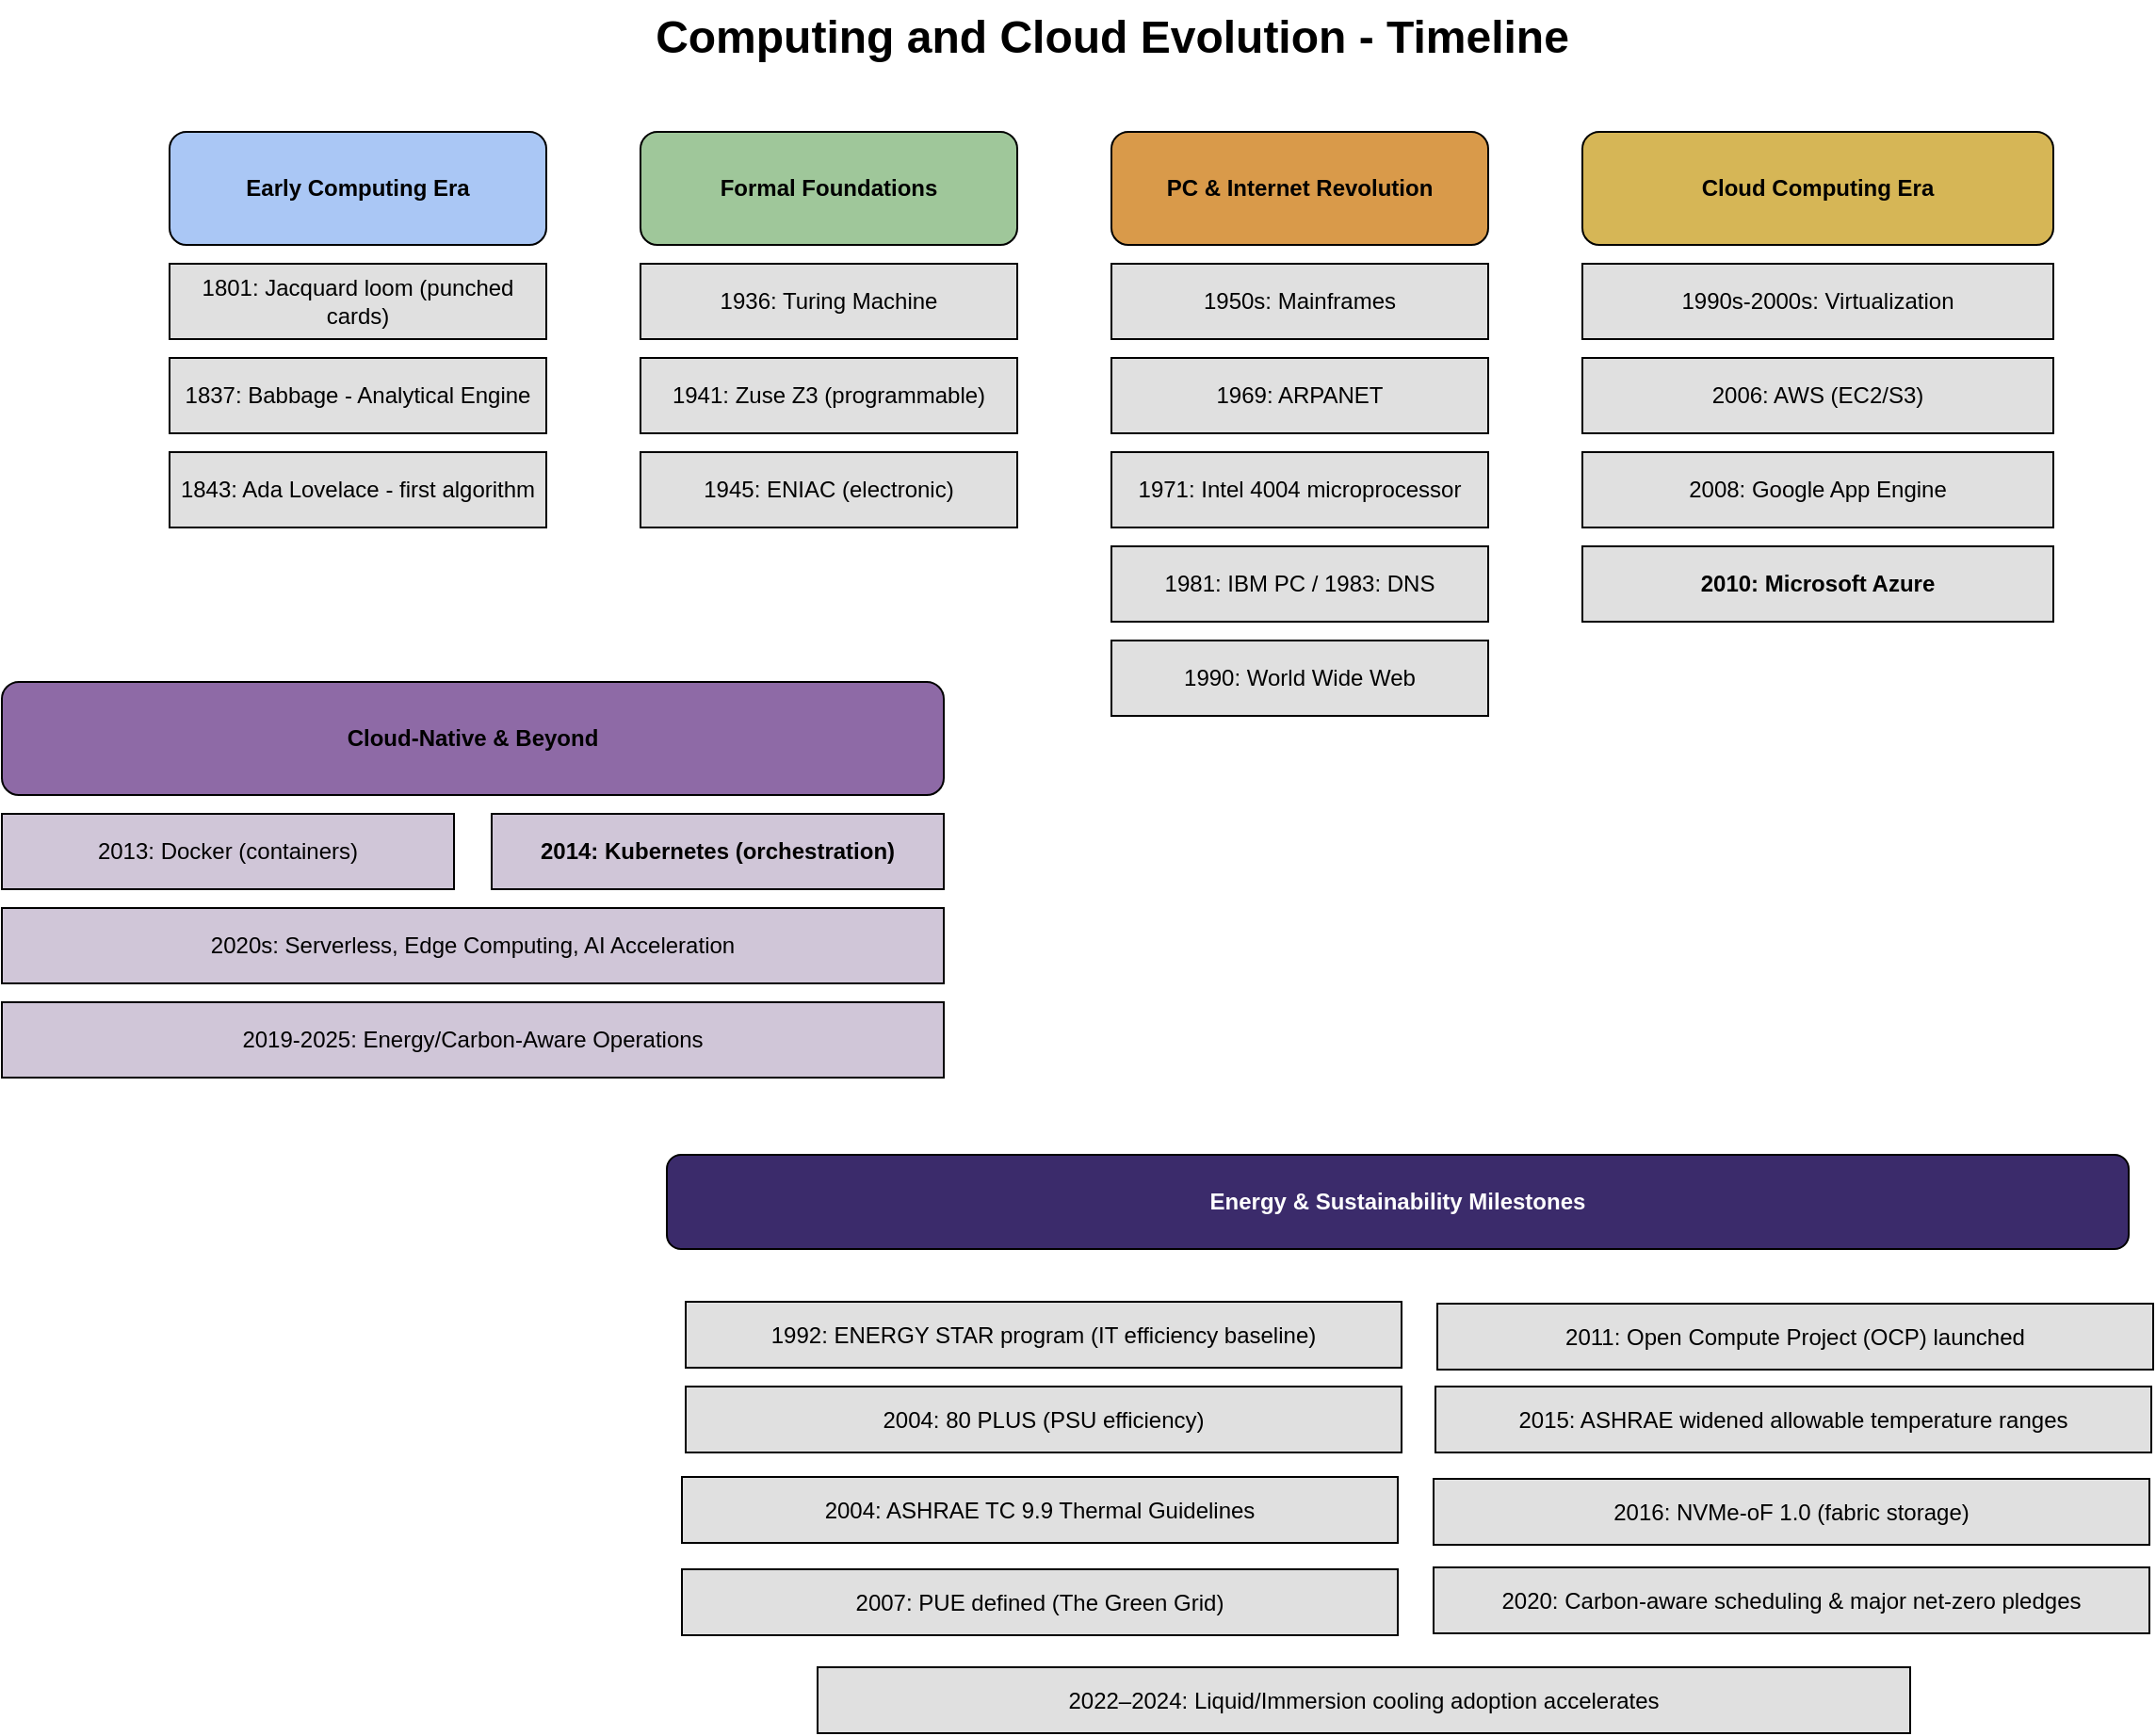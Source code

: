 <mxfile version="28.0.6" pages="4">
  <diagram id="p1" name="Computing Timeline">
    <mxGraphModel dx="1281" dy="756" grid="0" gridSize="10" guides="0" tooltips="1" connect="1" arrows="1" fold="1" page="1" pageScale="1" pageWidth="1200" pageHeight="1000" background="#ffffff" math="0" shadow="0">
      <root>
        <mxCell id="0" />
        <mxCell id="1" parent="0" />
        <mxCell id="t0" value="Computing and Cloud Evolution - Timeline" style="text;html=1;align=center;verticalAlign=middle;fontSize=24;fontStyle=1;strokeColor=none;fillColor=none;fontColor=#000000" parent="1" vertex="1">
          <mxGeometry x="300" y="20" width="600" height="40" as="geometry" />
        </mxCell>
        <mxCell id="ec1" value="Early Computing Era" style="rounded=1;whiteSpace=wrap;html=1;fillColor=#aac7f5;strokeColor=#000000;fontColor=#000000;fontStyle=1" parent="1" vertex="1">
          <mxGeometry x="100" y="90" width="200" height="60" as="geometry" />
        </mxCell>
        <mxCell id="e1" value="1801: Jacquard loom (punched cards)" style="rounded=0;whiteSpace=wrap;html=1;fillColor=#e0e0e0;strokeColor=#000000;fontColor=#000000" parent="1" vertex="1">
          <mxGeometry x="100" y="160" width="200" height="40" as="geometry" />
        </mxCell>
        <mxCell id="e2" value="1837: Babbage - Analytical Engine" style="rounded=0;whiteSpace=wrap;html=1;fillColor=#e0e0e0;strokeColor=#000000;fontColor=#000000" parent="1" vertex="1">
          <mxGeometry x="100" y="210" width="200" height="40" as="geometry" />
        </mxCell>
        <mxCell id="e3" value="1843: Ada Lovelace - first algorithm" style="rounded=0;whiteSpace=wrap;html=1;fillColor=#e0e0e0;strokeColor=#000000;fontColor=#000000" parent="1" vertex="1">
          <mxGeometry x="100" y="260" width="200" height="40" as="geometry" />
        </mxCell>
        <mxCell id="ff1" value="Formal Foundations" style="rounded=1;whiteSpace=wrap;html=1;fillColor=#9fc79a;strokeColor=#000000;fontColor=#000000;fontStyle=1" parent="1" vertex="1">
          <mxGeometry x="350" y="90" width="200" height="60" as="geometry" />
        </mxCell>
        <mxCell id="f1" value="1936: Turing Machine" style="rounded=0;whiteSpace=wrap;html=1;fillColor=#e0e0e0;strokeColor=#000000;fontColor=#000000" parent="1" vertex="1">
          <mxGeometry x="350" y="160" width="200" height="40" as="geometry" />
        </mxCell>
        <mxCell id="f2" value="1941: Zuse Z3 (programmable)" style="rounded=0;whiteSpace=wrap;html=1;fillColor=#e0e0e0;strokeColor=#000000;fontColor=#000000" parent="1" vertex="1">
          <mxGeometry x="350" y="210" width="200" height="40" as="geometry" />
        </mxCell>
        <mxCell id="f3" value="1945: ENIAC (electronic)" style="rounded=0;whiteSpace=wrap;html=1;fillColor=#e0e0e0;strokeColor=#000000;fontColor=#000000" parent="1" vertex="1">
          <mxGeometry x="350" y="260" width="200" height="40" as="geometry" />
        </mxCell>
        <mxCell id="mc1" value="PC &amp; Internet Revolution" style="rounded=1;whiteSpace=wrap;html=1;fillColor=#d99a4a;strokeColor=#000000;fontColor=#000000;fontStyle=1" parent="1" vertex="1">
          <mxGeometry x="600" y="90" width="200" height="60" as="geometry" />
        </mxCell>
        <mxCell id="m1" value="1950s: Mainframes" style="rounded=0;whiteSpace=wrap;html=1;fillColor=#e0e0e0;strokeColor=#000000;fontColor=#000000" parent="1" vertex="1">
          <mxGeometry x="600" y="160" width="200" height="40" as="geometry" />
        </mxCell>
        <mxCell id="m2" value="1969: ARPANET" style="rounded=0;whiteSpace=wrap;html=1;fillColor=#e0e0e0;strokeColor=#000000;fontColor=#000000" parent="1" vertex="1">
          <mxGeometry x="600" y="210" width="200" height="40" as="geometry" />
        </mxCell>
        <mxCell id="m3" value="1971: Intel 4004 microprocessor" style="rounded=0;whiteSpace=wrap;html=1;fillColor=#e0e0e0;strokeColor=#000000;fontColor=#000000" parent="1" vertex="1">
          <mxGeometry x="600" y="260" width="200" height="40" as="geometry" />
        </mxCell>
        <mxCell id="m4" value="1981: IBM PC / 1983: DNS" style="rounded=0;whiteSpace=wrap;html=1;fillColor=#e0e0e0;strokeColor=#000000;fontColor=#000000" parent="1" vertex="1">
          <mxGeometry x="600" y="310" width="200" height="40" as="geometry" />
        </mxCell>
        <mxCell id="m5" value="1990: World Wide Web" style="rounded=0;whiteSpace=wrap;html=1;fillColor=#e0e0e0;strokeColor=#000000;fontColor=#000000" parent="1" vertex="1">
          <mxGeometry x="600" y="360" width="200" height="40" as="geometry" />
        </mxCell>
        <mxCell id="rh1" value="Cloud Computing Era" style="rounded=1;whiteSpace=wrap;html=1;fillColor=#d6b656;strokeColor=#000000;fontColor=#000000;fontStyle=1" parent="1" vertex="1">
          <mxGeometry x="850" y="90" width="250" height="60" as="geometry" />
        </mxCell>
        <mxCell id="r1" value="1990s-2000s: Virtualization" style="rounded=0;whiteSpace=wrap;html=1;fillColor=#e0e0e0;strokeColor=#000000;fontColor=#000000" parent="1" vertex="1">
          <mxGeometry x="850" y="160" width="250" height="40" as="geometry" />
        </mxCell>
        <mxCell id="r2" value="2006: AWS (EC2/S3)" style="rounded=0;whiteSpace=wrap;html=1;fillColor=#e0e0e0;strokeColor=#000000;fontColor=#000000" parent="1" vertex="1">
          <mxGeometry x="850" y="210" width="250" height="40" as="geometry" />
        </mxCell>
        <mxCell id="r3" value="2008: Google App Engine" style="rounded=0;whiteSpace=wrap;html=1;fillColor=#e0e0e0;strokeColor=#000000;fontColor=#000000" parent="1" vertex="1">
          <mxGeometry x="850" y="260" width="250" height="40" as="geometry" />
        </mxCell>
        <mxCell id="r4" value="2010: Microsoft Azure" style="rounded=0;whiteSpace=wrap;html=1;fillColor=#e0e0e0;strokeColor=#000000;fontColor=#000000;fontStyle=1" parent="1" vertex="1">
          <mxGeometry x="850" y="310" width="250" height="40" as="geometry" />
        </mxCell>
        <mxCell id="mc2" value="Cloud-Native &amp; Beyond" style="rounded=1;whiteSpace=wrap;html=1;fillColor=#8e6aa6;strokeColor=#000000;fontColor=#000000;fontStyle=1" parent="1" vertex="1">
          <mxGeometry x="11" y="382" width="500" height="60" as="geometry" />
        </mxCell>
        <mxCell id="mc3" value="2013: Docker (containers)" style="rounded=0;whiteSpace=wrap;html=1;fillColor=#d0c6d8;strokeColor=#000000;fontColor=#000000" parent="1" vertex="1">
          <mxGeometry x="11" y="452" width="240" height="40" as="geometry" />
        </mxCell>
        <mxCell id="mc4" value="2014: Kubernetes (orchestration)" style="rounded=0;whiteSpace=wrap;html=1;fillColor=#d0c6d8;strokeColor=#000000;fontColor=#000000;fontStyle=1" parent="1" vertex="1">
          <mxGeometry x="271" y="452" width="240" height="40" as="geometry" />
        </mxCell>
        <mxCell id="mc5" value="2020s: Serverless, Edge Computing, AI Acceleration" style="rounded=0;whiteSpace=wrap;html=1;fillColor=#d0c6d8;strokeColor=#000000;fontColor=#000000" parent="1" vertex="1">
          <mxGeometry x="11" y="502" width="500" height="40" as="geometry" />
        </mxCell>
        <mxCell id="mc6" value="2019-2025: Energy/Carbon-Aware Operations" style="rounded=0;whiteSpace=wrap;html=1;fillColor=#d0c6d8;strokeColor=#000000;fontColor=#000000" parent="1" vertex="1">
          <mxGeometry x="11" y="552" width="500" height="40" as="geometry" />
        </mxCell>
        <mxCell id="en1" value="Energy &amp; Sustainability Milestones" style="rounded=1;whiteSpace=wrap;html=1;fillColor=#3b2b6b;strokeColor=#000000;fontColor=#ffffff;fontStyle=1" parent="1" vertex="1">
          <mxGeometry x="364" y="633" width="776" height="50" as="geometry" />
        </mxCell>
        <mxCell id="en2" value="1992: ENERGY STAR program (IT efficiency baseline)" style="rounded=0;whiteSpace=wrap;html=1;fillColor=#e0e0e0;strokeColor=#000000;fontColor=#000000" parent="1" vertex="1">
          <mxGeometry x="374" y="711" width="380" height="35" as="geometry" />
        </mxCell>
        <mxCell id="en3" value="2004: ASHRAE TC 9.9 Thermal Guidelines" style="rounded=0;whiteSpace=wrap;html=1;fillColor=#e0e0e0;strokeColor=#000000;fontColor=#000000" parent="1" vertex="1">
          <mxGeometry x="372" y="804" width="380" height="35" as="geometry" />
        </mxCell>
        <mxCell id="en4" value="2004: 80 PLUS (PSU efficiency)" style="rounded=0;whiteSpace=wrap;html=1;fillColor=#e0e0e0;strokeColor=#000000;fontColor=#000000" parent="1" vertex="1">
          <mxGeometry x="374" y="756" width="380" height="35" as="geometry" />
        </mxCell>
        <mxCell id="en5" value="2007: PUE defined (The Green Grid)" style="rounded=0;whiteSpace=wrap;html=1;fillColor=#e0e0e0;strokeColor=#000000;fontColor=#000000" parent="1" vertex="1">
          <mxGeometry x="372" y="853" width="380" height="35" as="geometry" />
        </mxCell>
        <mxCell id="en6" value="2011: Open Compute Project (OCP) launched" style="rounded=0;whiteSpace=wrap;html=1;fillColor=#e0e0e0;strokeColor=#000000;fontColor=#000000" parent="1" vertex="1">
          <mxGeometry x="773" y="712" width="380" height="35" as="geometry" />
        </mxCell>
        <mxCell id="en7" value="2015: ASHRAE widened allowable temperature ranges" style="rounded=0;whiteSpace=wrap;html=1;fillColor=#e0e0e0;strokeColor=#000000;fontColor=#000000" parent="1" vertex="1">
          <mxGeometry x="772" y="756" width="380" height="35" as="geometry" />
        </mxCell>
        <mxCell id="en8" value="2016: NVMe-oF 1.0 (fabric storage)" style="rounded=0;whiteSpace=wrap;html=1;fillColor=#e0e0e0;strokeColor=#000000;fontColor=#000000" parent="1" vertex="1">
          <mxGeometry x="771" y="805" width="380" height="35" as="geometry" />
        </mxCell>
        <mxCell id="en9" value="2020: Carbon-aware scheduling &amp; major net-zero pledges" style="rounded=0;whiteSpace=wrap;html=1;fillColor=#e0e0e0;strokeColor=#000000;fontColor=#000000" parent="1" vertex="1">
          <mxGeometry x="771" y="852" width="380" height="35" as="geometry" />
        </mxCell>
        <mxCell id="en10" value="2022–2024: Liquid/Immersion cooling adoption accelerates" style="rounded=0;whiteSpace=wrap;html=1;fillColor=#e0e0e0;strokeColor=#000000;fontColor=#000000" parent="1" vertex="1">
          <mxGeometry x="444" y="905" width="580" height="35" as="geometry" />
        </mxCell>
      </root>
    </mxGraphModel>
  </diagram>
  <diagram id="p2" name="Azure Architecture">
    <mxGraphModel background="#ffffff" grid="0" gridSize="10" guides="0" tooltips="1" connect="1" arrows="1" fold="1" page="1" pageScale="1" pageWidth="1200" pageHeight="800" math="0" shadow="0">
      <root>
        <mxCell id="0" />
        <mxCell id="1" parent="0" />
        <mxCell id="title2" value="Azure Service Delivery - Hardware to Software Layers" style="text;html=1;align=center;verticalAlign=middle;fontSize=22;fontStyle=1" vertex="1" parent="1">
          <mxGeometry x="300" y="20" width="600" height="40" as="geometry" />
        </mxCell>
        <!-- Simple stack layers -->
        <mxCell id="l1" value="1. Facilities and Power (Utility, UPS, Generators, Cooling)" style="rounded=1;whiteSpace=wrap;html=1;fillColor=#2b4f6b;strokeColor=#000000;fontColor=#000000;fontStyle=1" vertex="1" parent="1">
          <mxGeometry x="100" y="100" width="1000" height="60" as="geometry" />
        </mxCell>
        <mxCell id="l2" value="2. Hardware: Servers, Storage (NVMe/SAS), Network" style="rounded=1;whiteSpace=wrap;html=1;fillColor=#264a33;strokeColor=#000000;fontColor=#000000;fontStyle=1" vertex="1" parent="1">
          <mxGeometry x="100" y="170" width="1000" height="60" as="geometry" />
        </mxCell>
        <mxCell id="l3" value="3. Virtualization: Hyper-V, SR-IOV, vSwitch, RDMA, GPU/FPGA" style="rounded=1;whiteSpace=wrap;html=1;fillColor=#6b4f2b;strokeColor=#000000;fontColor=#000000;fontStyle=1" vertex="1" parent="1">
          <mxGeometry x="100" y="240" width="1000" height="60" as="geometry" />
        </mxCell>
        <mxCell id="l4" value="4. Control Plane: Azure Resource Manager (ARM), Resource Providers" style="rounded=1;whiteSpace=wrap;html=1;fillColor=#6b6b2b;strokeColor=#000000;fontColor=#000000;fontStyle=1" vertex="1" parent="1">
          <mxGeometry x="100" y="310" width="1000" height="60" as="geometry" />
        </mxCell>
        <mxCell id="l5" value="5. Orchestrators: AKS/Kubernetes, Service Fabric, VM Scale Sets" style="rounded=1;whiteSpace=wrap;html=1;fillColor=#6b2b2b;strokeColor=#000000;fontColor=#000000;fontStyle=1" vertex="1" parent="1">
          <mxGeometry x="100" y="380" width="1000" height="60" as="geometry" />
        </mxCell>
        <mxCell id="l6" value="6. Data Plane: Storage Services, Databases, Messaging, VNet" style="rounded=1;whiteSpace=wrap;html=1;fillColor=#3b2b6b;strokeColor=#000000;fontColor=#000000;fontStyle=1" vertex="1" parent="1">
          <mxGeometry x="100" y="450" width="1000" height="60" as="geometry" />
        </mxCell>
        <mxCell id="l7" value="7. User Experience: Portal, CLI, SDKs, ARM Templates/Bicep/Terraform" style="rounded=1;whiteSpace=wrap;html=1;fillColor=#2b2b2b;strokeColor=#000000;fontColor=#ffffff;fontStyle=1" vertex="1" parent="1">
          <mxGeometry x="100" y="520" width="1000" height="60" as="geometry" />
        </mxCell>
        <!-- Two key paths -->
        <mxCell id="path1" value="Control Path: User intent → Validation → Placement → Lifecycle" style="text;html=1;strokeColor=none;fillColor=none;align=left;verticalAlign=middle;whiteSpace=wrap;rounded=0;fontStyle=1" vertex="1" parent="1">
          <mxGeometry x="120" y="600" width="400" height="30" as="geometry" />
        </mxCell>
        <mxCell id="path2" value="Data Path: Storage I/O, Network Traffic, Messaging" style="text;html=1;strokeColor=none;fillColor=none;align=left;verticalAlign=middle;whiteSpace=wrap;rounded=0;fontStyle=1" vertex="1" parent="1">
          <mxGeometry x="620" y="600" width="400" height="30" as="geometry" />
        </mxCell>
        <!-- Flow arrows -->
        <mxCell id="arrow1" style="endArrow=classic;html=1;strokeWidth=3;strokeColor=#6c8ebf;" edge="1" parent="1">
          <mxGeometry width="50" height="50" relative="1" as="geometry">
            <mxPoint x="300" y="630" as="sourcePoint" />
            <mxPoint x="300" y="590" as="targetPoint" />
          </mxGeometry>
        </mxCell>
        <mxCell id="arrow2" style="endArrow=classic;html=1;strokeWidth=3;strokeColor=#82b366;" edge="1" parent="1">
          <mxGeometry width="50" height="50" relative="1" as="geometry">
            <mxPoint x="800" y="630" as="sourcePoint" />
            <mxPoint x="800" y="590" as="targetPoint" />
          </mxGeometry>
        </mxCell>
      </root>
    </mxGraphModel>
  </diagram>
  <diagram id="p3" name="Kubernetes Orchestration">
    <mxGraphModel background="#ffffff" grid="0" gridSize="10" guides="0" tooltips="1" connect="1" arrows="1" fold="1" page="1" pageScale="1" pageWidth="1200" pageHeight="800" math="0" shadow="0">
      <root>
        <mxCell id="0" />
        <mxCell id="1" parent="0" />
        <mxCell id="title3" value="Kubernetes Control Loops and Autoscaling" style="text;html=1;align=center;verticalAlign=middle;fontSize=22;fontStyle=1;fontColor=#000000" vertex="1" parent="1">
          <mxGeometry x="300" y="20" width="600" height="40" as="geometry" />
        </mxCell>
        <!-- Simple K8s diagram -->
        <mxCell id="k1" value="Control Plane" style="rounded=1;whiteSpace=wrap;html=1;fillColor=#2b4f6b;strokeColor=#000000;fontColor=#ffffff;fontStyle=1" vertex="1" parent="1">
          <mxGeometry x="200" y="100" width="300" height="60" as="geometry" />
        </mxCell>
        <mxCell id="k2" value="API Server" style="rounded=1;whiteSpace=wrap;html=1;fillColor=#e0e0e0;strokeColor=#000000;fontColor=#000000" vertex="1" parent="1">
          <mxGeometry x="200" y="170" width="140" height="40" as="geometry" />
        </mxCell>
        <mxCell id="k3" value="etcd" style="rounded=1;whiteSpace=wrap;html=1;fillColor=#e0e0e0;strokeColor=#000000;fontColor=#000000" vertex="1" parent="1">
          <mxGeometry x="350" y="170" width="150" height="40" as="geometry" />
        </mxCell>
        <mxCell id="k4" value="Controller Manager" style="rounded=1;whiteSpace=wrap;html=1;fillColor=#e0e0e0;strokeColor=#000000;fontColor=#000000" vertex="1" parent="1">
          <mxGeometry x="200" y="220" width="140" height="40" as="geometry" />
        </mxCell>
        <mxCell id="k5" value="Scheduler" style="rounded=1;whiteSpace=wrap;html=1;fillColor=#e0e0e0;strokeColor=#000000;fontColor=#000000" vertex="1" parent="1">
          <mxGeometry x="350" y="220" width="150" height="40" as="geometry" />
        </mxCell>
        <mxCell id="k6" value="Worker Nodes" style="rounded=1;whiteSpace=wrap;html=1;fillColor=#264a33;strokeColor=#000000;fontColor=#ffffff;fontStyle=1" vertex="1" parent="1">
          <mxGeometry x="700" y="100" width="300" height="60" as="geometry" />
        </mxCell>
        <mxCell id="k7" value="Node A: kubelet, CNI, CSI" style="rounded=1;whiteSpace=wrap;html=1;fillColor=#e0e0e0;strokeColor=#000000;fontColor=#000000" vertex="1" parent="1">
          <mxGeometry x="700" y="170" width="300" height="40" as="geometry" />
        </mxCell>
        <mxCell id="k8" value="Node B: kubelet, CNI, CSI" style="rounded=1;whiteSpace=wrap;html=1;fillColor=#e0e0e0;strokeColor=#000000;fontColor=#000000" vertex="1" parent="1">
          <mxGeometry x="700" y="220" width="300" height="40" as="geometry" />
        </mxCell>
        <mxCell id="k9" value="Autoscaling" style="rounded=1;whiteSpace=wrap;html=1;fillColor=#6b4f2b;strokeColor=#000000;fontColor=#ffffff;fontStyle=1" vertex="1" parent="1">
          <mxGeometry x="450" y="340" width="300" height="60" as="geometry" />
        </mxCell>
        <mxCell id="k10" value="HPA: Scale pods based on CPU/Memory" style="rounded=1;whiteSpace=wrap;html=1;fillColor=#e0e0e0;strokeColor=#000000;fontColor=#000000" vertex="1" parent="1">
          <mxGeometry x="450" y="410" width="300" height="40" as="geometry" />
        </mxCell>
        <mxCell id="k11" value="VPA: Adjust resource requests/limits" style="rounded=1;whiteSpace=wrap;html=1;fillColor=#e0e0e0;strokeColor=#000000;fontColor=#000000" vertex="1" parent="1">
          <mxGeometry x="450" y="460" width="300" height="40" as="geometry" />
        </mxCell>
        <mxCell id="k12" value="Cluster Autoscaler: Add/remove nodes" style="rounded=1;whiteSpace=wrap;html=1;fillColor=#e0e0e0;strokeColor=#000000;fontColor=#000000" vertex="1" parent="1">
          <mxGeometry x="450" y="510" width="300" height="40" as="geometry" />
        </mxCell>
        <!-- Arrows -->
        <mxCell id="ka1" style="edgeStyle=orthogonalEdgeStyle;rounded=0;orthogonalLoop=1;jettySize=auto;html=1;exitX=1;exitY=0.5;exitDx=0;exitDy=0;entryX=0;entryY=0.5;entryDx=0;entryDy=0;strokeWidth=2;" edge="1" parent="1" source="k1" target="k6">
          <mxGeometry relative="1" as="geometry" />
        </mxCell>
        <mxCell id="ka2" style="edgeStyle=orthogonalEdgeStyle;rounded=0;orthogonalLoop=1;jettySize=auto;html=1;exitX=0.5;exitY=1;exitDx=0;exitDy=0;entryX=0;entryY=0.5;entryDx=0;entryDy=0;strokeWidth=2;" edge="1" parent="1" source="k4" target="k9">
          <mxGeometry relative="1" as="geometry" />
        </mxCell>
        <mxCell id="ka3" style="edgeStyle=orthogonalEdgeStyle;rounded=0;orthogonalLoop=1;jettySize=auto;html=1;exitX=0.5;exitY=1;exitDx=0;exitDy=0;entryX=1;entryY=0.5;entryDx=0;entryDy=0;strokeWidth=2;" edge="1" parent="1" source="k8" target="k9">
          <mxGeometry relative="1" as="geometry" />
        </mxCell>
      </root>
    </mxGraphModel>
  </diagram>
  <diagram id="p4" name="Energy Efficiency">
    <mxGraphModel background="#ffffff" grid="0" gridSize="10" guides="0" tooltips="1" connect="1" arrows="1" fold="1" page="1" pageScale="1" pageWidth="1200" pageHeight="800" math="0" shadow="0">
      <root>
        <mxCell id="0" />
        <mxCell id="1" parent="0" />
        <mxCell id="title4" value="Server Energy Efficiency Factors" style="text;html=1;align=center;verticalAlign=middle;fontSize=22;fontStyle=1;fontColor=#000000" vertex="1" parent="1">
          <mxGeometry x="300" y="20" width="600" height="40" as="geometry" />
        </mxCell>
        <!-- Components -->
        <mxCell id="e1" value="CPU Factors" style="rounded=1;whiteSpace=wrap;html=1;fillColor=#2b4f6b;strokeColor=#000000;fontColor=#ffffff;fontStyle=1" vertex="1" parent="1">
          <mxGeometry x="200" y="100" width="200" height="60" as="geometry" />
        </mxCell>
        <mxCell id="e2" value="Performance per Watt" style="rounded=0;whiteSpace=wrap;html=1;fillColor=#e0e0e0;strokeColor=#000000;fontColor=#000000" vertex="1" parent="1">
          <mxGeometry x="200" y="170" width="200" height="40" as="geometry" />
        </mxCell>
        <mxCell id="e3" value="DVFS (Dynamic Voltage/Frequency Scaling)" style="rounded=0;whiteSpace=wrap;html=1;fillColor=#e0e0e0;strokeColor=#000000;fontColor=#000000" vertex="1" parent="1">
          <mxGeometry x="200" y="220" width="200" height="40" as="geometry" />
        </mxCell>
        <mxCell id="e4" value="P-states / C-states" style="rounded=0;whiteSpace=wrap;html=1;fillColor=#e0e0e0;strokeColor=#000000;fontColor=#000000" vertex="1" parent="1">
          <mxGeometry x="200" y="270" width="200" height="40" as="geometry" />
        </mxCell>
        <mxCell id="e5" value="Memory Factors" style="rounded=1;whiteSpace=wrap;html=1;fillColor=#264a33;strokeColor=#000000;fontColor=#ffffff;fontStyle=1" vertex="1" parent="1">
          <mxGeometry x="500" y="100" width="200" height="60" as="geometry" />
        </mxCell>
        <mxCell id="e6" value="NUMA Locality" style="rounded=0;whiteSpace=wrap;html=1;fillColor=#e0e0e0;strokeColor=#000000;fontColor=#000000" vertex="1" parent="1">
          <mxGeometry x="500" y="170" width="200" height="40" as="geometry" />
        </mxCell>
        <mxCell id="e7" value="DDR5 / LPDDR" style="rounded=0;whiteSpace=wrap;html=1;fillColor=#e0e0e0;strokeColor=#000000;fontColor=#000000" vertex="1" parent="1">
          <mxGeometry x="500" y="220" width="200" height="40" as="geometry" />
        </mxCell>
        <mxCell id="e8" value="Storage/Network" style="rounded=1;whiteSpace=wrap;html=1;fillColor=#6b4f2b;strokeColor=#000000;fontColor=#ffffff;fontStyle=1" vertex="1" parent="1">
          <mxGeometry x="800" y="100" width="200" height="60" as="geometry" />
        </mxCell>
        <mxCell id="e9" value="NVMe / Queue Depth" style="rounded=0;whiteSpace=wrap;html=1;fillColor=#e0e0e0;strokeColor=#000000;fontColor=#000000" vertex="1" parent="1">
          <mxGeometry x="800" y="170" width="200" height="40" as="geometry" />
        </mxCell>
        <mxCell id="e10" value="SR-IOV / RDMA Offloading" style="rounded=0;whiteSpace=wrap;html=1;fillColor=#e0e0e0;strokeColor=#000000;fontColor=#000000" vertex="1" parent="1">
          <mxGeometry x="800" y="220" width="200" height="40" as="geometry" />
        </mxCell>
        <mxCell id="e11" value="SmartNIC Acceleration" style="rounded=0;whiteSpace=wrap;html=1;fillColor=#e0e0e0;strokeColor=#000000;fontColor=#000000" vertex="1" parent="1">
          <mxGeometry x="800" y="270" width="200" height="40" as="geometry" />
        </mxCell>
        <mxCell id="e12" value="Cooling and Power" style="rounded=1;whiteSpace=wrap;html=1;fillColor=#3b2b6b;strokeColor=#000000;fontColor=#ffffff;fontStyle=1" vertex="1" parent="1">
          <mxGeometry x="350" y="380" width="200" height="60" as="geometry" />
        </mxCell>
        <mxCell id="e13" value="High-Efficiency PSUs (80+ Platinum)" style="rounded=0;whiteSpace=wrap;html=1;fillColor=#e0e0e0;strokeColor=#000000;fontColor=#000000" vertex="1" parent="1">
          <mxGeometry x="350" y="450" width="200" height="40" as="geometry" />
        </mxCell>
        <mxCell id="e14" value="Liquid Cooling / Immersion" style="rounded=0;whiteSpace=wrap;html=1;fillColor=#e0e0e0;strokeColor=#000000;fontColor=#000000" vertex="1" parent="1">
          <mxGeometry x="350" y="500" width="200" height="40" as="geometry" />
        </mxCell>
        <mxCell id="e15" value="Metrics" style="rounded=1;whiteSpace=wrap;html=1;fillColor=#6b6b2b;strokeColor=#000000;fontColor=#000000;fontStyle=1" vertex="1" parent="1">
          <mxGeometry x="650" y="380" width="200" height="60" as="geometry" />
        </mxCell>
        <mxCell id="e16" value="PUE (Power Usage Effectiveness)" style="rounded=0;whiteSpace=wrap;html=1;fillColor=#e0e0e0;strokeColor=#000000;fontColor=#000000" vertex="1" parent="1">
          <mxGeometry x="650" y="450" width="200" height="40" as="geometry" />
        </mxCell>
        <mxCell id="e17" value="Carbon Intensity" style="rounded=0;whiteSpace=wrap;html=1;fillColor=#e0e0e0;strokeColor=#000000;fontColor=#000000" vertex="1" parent="1">
          <mxGeometry x="650" y="500" width="200" height="40" as="geometry" />
        </mxCell>
        <mxCell id="e18" value="OUTCOME: Lower TCO + Higher Performance/Watt + Sustainable Operations" style="rounded=1;whiteSpace=wrap;html=1;fillColor=#264a33;strokeColor=#000000;fontColor=#ffffff;fontStyle=1;fontSize=16" vertex="1" parent="1">
          <mxGeometry x="200" y="600" width="800" height="60" as="geometry" />
        </mxCell>
      </root>
    </mxGraphModel>
  </diagram>
</mxfile>

